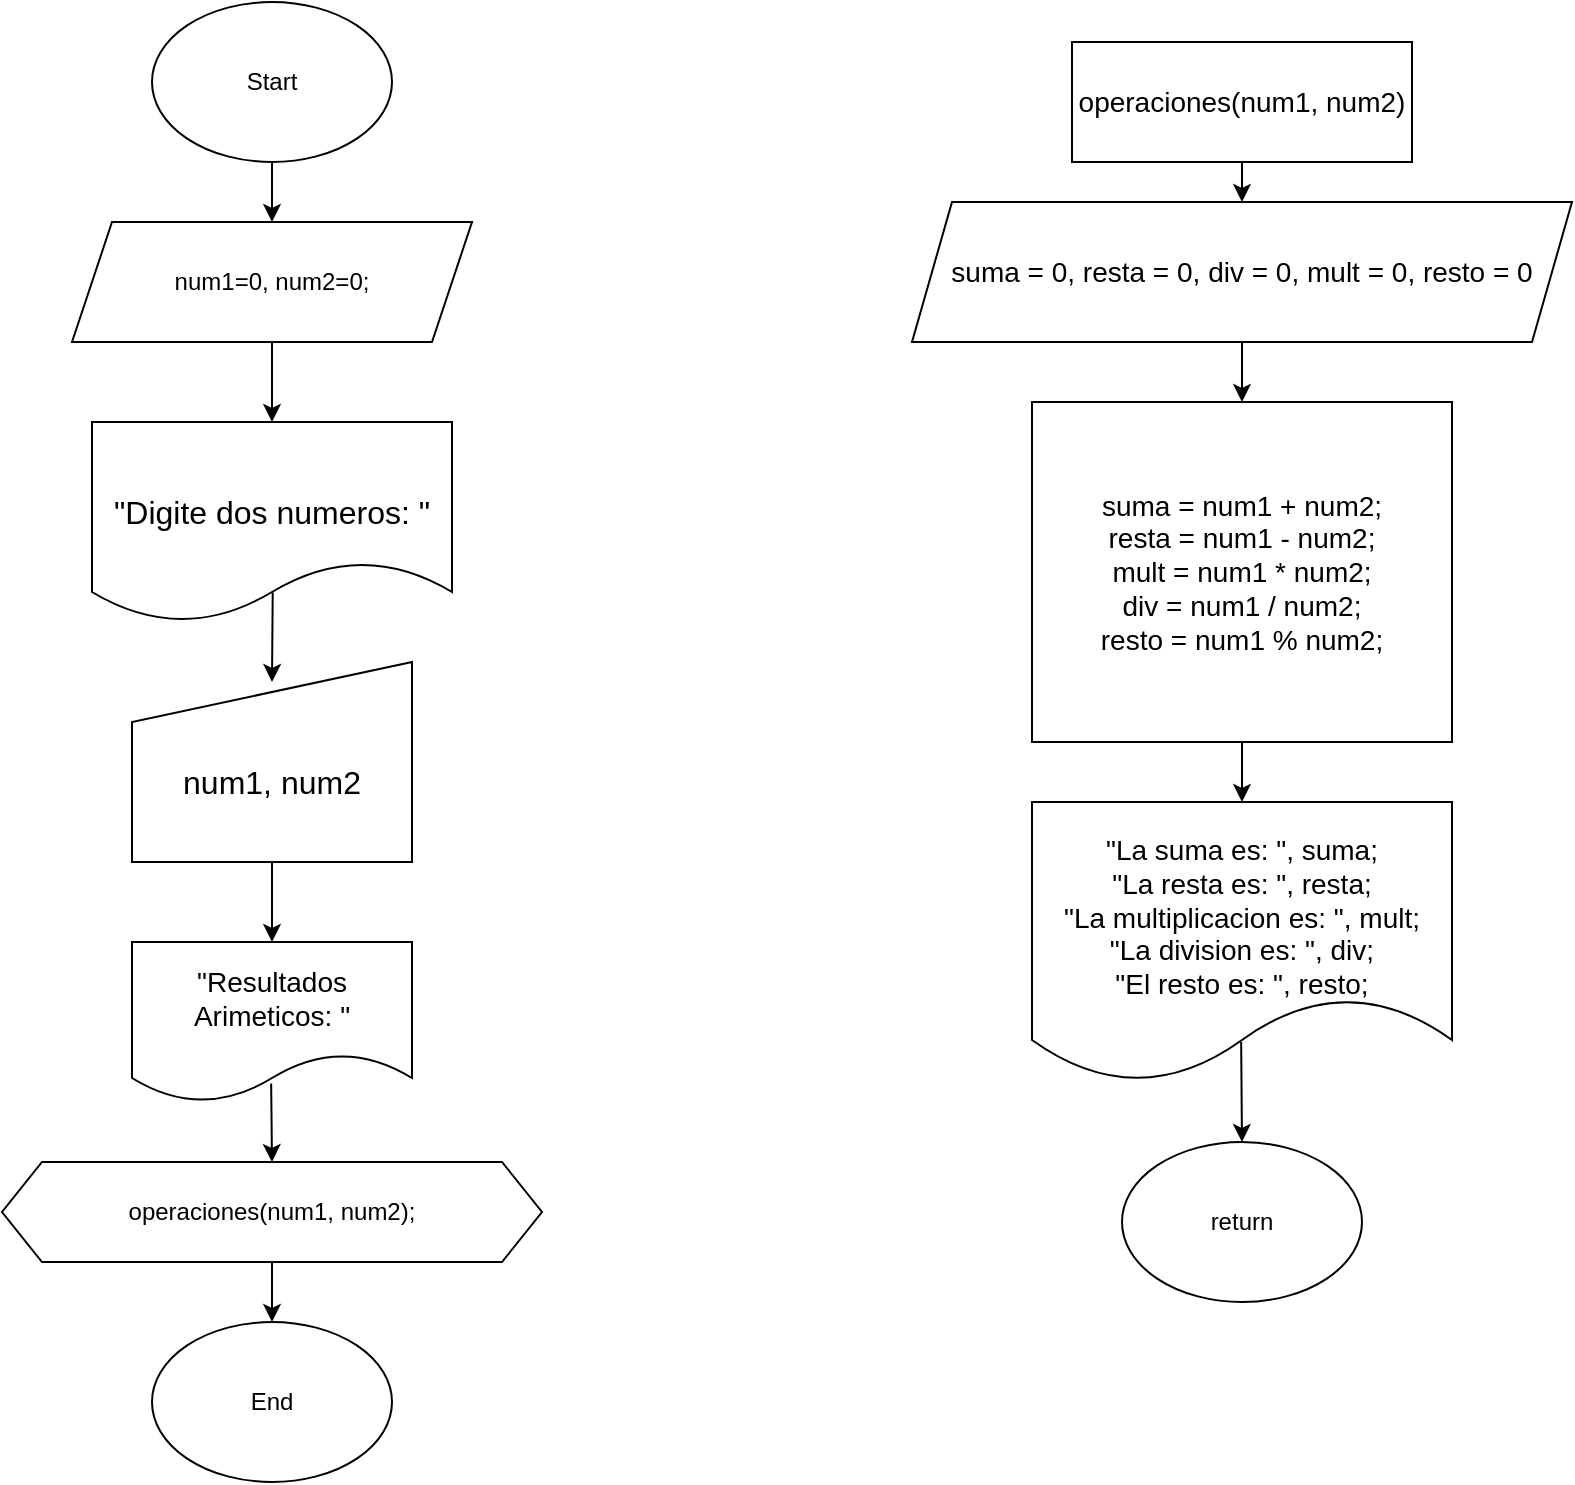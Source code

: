 <mxfile>
    <diagram id="92-1aLvP98ZcUb6i4rZU" name="Page-1">
        <mxGraphModel dx="1544" dy="806" grid="1" gridSize="10" guides="1" tooltips="1" connect="1" arrows="1" fold="1" page="1" pageScale="1" pageWidth="850" pageHeight="1100" math="0" shadow="0">
            <root>
                <mxCell id="0"/>
                <mxCell id="1" parent="0"/>
                <mxCell id="4" style="edgeStyle=none;html=1;entryX=0.5;entryY=0;entryDx=0;entryDy=0;" edge="1" parent="1" source="2" target="3">
                    <mxGeometry relative="1" as="geometry"/>
                </mxCell>
                <mxCell id="2" value="Start" style="ellipse;whiteSpace=wrap;html=1;" vertex="1" parent="1">
                    <mxGeometry x="100" y="30" width="120" height="80" as="geometry"/>
                </mxCell>
                <mxCell id="6" style="edgeStyle=none;html=1;entryX=0.5;entryY=0;entryDx=0;entryDy=0;" edge="1" parent="1" source="3" target="5">
                    <mxGeometry relative="1" as="geometry"/>
                </mxCell>
                <mxCell id="3" value="num1=0, num2=0;" style="shape=parallelogram;perimeter=parallelogramPerimeter;whiteSpace=wrap;html=1;fixedSize=1;" vertex="1" parent="1">
                    <mxGeometry x="60" y="140" width="200" height="60" as="geometry"/>
                </mxCell>
                <mxCell id="8" style="edgeStyle=none;html=1;exitX=0.502;exitY=0.853;exitDx=0;exitDy=0;exitPerimeter=0;" edge="1" parent="1" source="5">
                    <mxGeometry relative="1" as="geometry">
                        <mxPoint x="160" y="330" as="sourcePoint"/>
                        <mxPoint x="160" y="370" as="targetPoint"/>
                    </mxGeometry>
                </mxCell>
                <mxCell id="5" value="&lt;div&gt;&lt;br&gt;&lt;/div&gt;&quot;Digite dos numeros: &quot;" style="shape=document;whiteSpace=wrap;html=1;boundedLbl=1;fontSize=16;" vertex="1" parent="1">
                    <mxGeometry x="70" y="240" width="180" height="100" as="geometry"/>
                </mxCell>
                <mxCell id="22" style="edgeStyle=none;html=1;entryX=0.5;entryY=0;entryDx=0;entryDy=0;" edge="1" parent="1" source="9" target="21">
                    <mxGeometry relative="1" as="geometry"/>
                </mxCell>
                <mxCell id="9" value="&lt;div&gt;&lt;br&gt;&lt;/div&gt;num1, num2" style="shape=manualInput;whiteSpace=wrap;html=1;fontSize=16;" vertex="1" parent="1">
                    <mxGeometry x="90" y="360" width="140" height="100" as="geometry"/>
                </mxCell>
                <mxCell id="12" value="" style="edgeStyle=none;html=1;" edge="1" parent="1" source="10" target="11">
                    <mxGeometry relative="1" as="geometry"/>
                </mxCell>
                <mxCell id="10" value="operaciones(num1, num2)" style="rounded=0;whiteSpace=wrap;html=1;fontSize=14;" vertex="1" parent="1">
                    <mxGeometry x="560" y="50" width="170" height="60" as="geometry"/>
                </mxCell>
                <mxCell id="14" value="" style="edgeStyle=none;html=1;" edge="1" parent="1" source="11" target="13">
                    <mxGeometry relative="1" as="geometry"/>
                </mxCell>
                <mxCell id="11" value="suma = 0,&amp;nbsp;&lt;span style=&quot;background-color: transparent;&quot;&gt;resta = 0,&amp;nbsp;&lt;/span&gt;&lt;span style=&quot;background-color: transparent;&quot;&gt;div = 0,&amp;nbsp;&lt;/span&gt;&lt;span style=&quot;background-color: transparent;&quot;&gt;mult = 0,&amp;nbsp;&lt;/span&gt;&lt;span style=&quot;background-color: transparent;&quot;&gt;resto = 0&lt;/span&gt;" style="whiteSpace=wrap;html=1;rounded=0;shape=parallelogram;perimeter=parallelogramPerimeter;fixedSize=1;fontSize=14;" vertex="1" parent="1">
                    <mxGeometry x="480" y="130" width="330" height="70" as="geometry"/>
                </mxCell>
                <mxCell id="16" style="edgeStyle=none;html=1;entryX=0.5;entryY=0;entryDx=0;entryDy=0;" edge="1" parent="1" source="13" target="15">
                    <mxGeometry relative="1" as="geometry"/>
                </mxCell>
                <mxCell id="13" value="suma = num1 + num2;&lt;div&gt;resta = num1 - num2;&lt;/div&gt;&lt;div&gt;mult = num1 * num2;&lt;/div&gt;&lt;div&gt;div = num1 / num2;&lt;/div&gt;&lt;div&gt;resto = num1 % num2;&lt;/div&gt;" style="whiteSpace=wrap;html=1;fontSize=14;rounded=0;" vertex="1" parent="1">
                    <mxGeometry x="540" y="230" width="210" height="170" as="geometry"/>
                </mxCell>
                <mxCell id="20" style="edgeStyle=none;html=1;exitX=0.498;exitY=0.857;exitDx=0;exitDy=0;exitPerimeter=0;" edge="1" parent="1" source="15" target="19">
                    <mxGeometry relative="1" as="geometry"/>
                </mxCell>
                <mxCell id="15" value="&lt;div&gt;&lt;br&gt;&lt;/div&gt;&quot;La suma es: &quot;, suma;&lt;div&gt;&quot;La resta es: &quot;, resta;&lt;/div&gt;&lt;div&gt;&quot;La multiplicacion es: &quot;, mult;&lt;/div&gt;&lt;div&gt;&quot;La division es: &quot;, div;&lt;/div&gt;&lt;div&gt;&quot;El resto es: &quot;, resto;&lt;/div&gt;" style="shape=document;whiteSpace=wrap;html=1;boundedLbl=1;fontSize=14;" vertex="1" parent="1">
                    <mxGeometry x="540" y="430" width="210" height="140" as="geometry"/>
                </mxCell>
                <mxCell id="19" value="return" style="ellipse;whiteSpace=wrap;html=1;" vertex="1" parent="1">
                    <mxGeometry x="585" y="600" width="120" height="80" as="geometry"/>
                </mxCell>
                <mxCell id="26" style="edgeStyle=none;html=1;entryX=0.5;entryY=0;entryDx=0;entryDy=0;exitX=0.497;exitY=0.884;exitDx=0;exitDy=0;exitPerimeter=0;" edge="1" parent="1" source="21">
                    <mxGeometry relative="1" as="geometry">
                        <mxPoint x="160" y="610.0" as="targetPoint"/>
                    </mxGeometry>
                </mxCell>
                <mxCell id="21" value="&quot;Resultados Arimeticos: &quot;" style="shape=document;whiteSpace=wrap;html=1;boundedLbl=1;fontSize=14;" vertex="1" parent="1">
                    <mxGeometry x="90" y="500" width="140" height="80" as="geometry"/>
                </mxCell>
                <mxCell id="29" style="edgeStyle=none;html=1;entryX=0.5;entryY=0;entryDx=0;entryDy=0;" edge="1" parent="1" source="27" target="28">
                    <mxGeometry relative="1" as="geometry"/>
                </mxCell>
                <mxCell id="27" value="operaciones(num1, num2);" style="shape=hexagon;perimeter=hexagonPerimeter2;whiteSpace=wrap;html=1;fixedSize=1;" vertex="1" parent="1">
                    <mxGeometry x="25" y="610" width="270" height="50" as="geometry"/>
                </mxCell>
                <mxCell id="28" value="End" style="ellipse;whiteSpace=wrap;html=1;" vertex="1" parent="1">
                    <mxGeometry x="100" y="690" width="120" height="80" as="geometry"/>
                </mxCell>
            </root>
        </mxGraphModel>
    </diagram>
</mxfile>